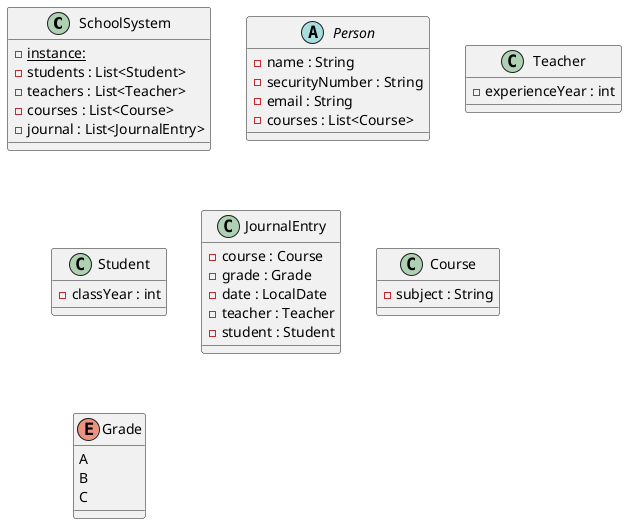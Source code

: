 @startuml
class SchoolSystem {
{static} -instance:
- students : List<Student>
- teachers : List<Teacher>
- courses : List<Course>
- journal : List<JournalEntry>
}

abstract class Person {
- name : String
- securityNumber : String
- email : String
- courses : List<Course>
}

class Teacher {
- experienceYear : int
}

class Student {
- classYear : int
}

class JournalEntry {
- course : Course
- grade : Grade
- date : LocalDate
- teacher : Teacher
- student : Student
}

class Course {
- subject : String
}

enum Grade {
 A
 B
 C
}



@enduml